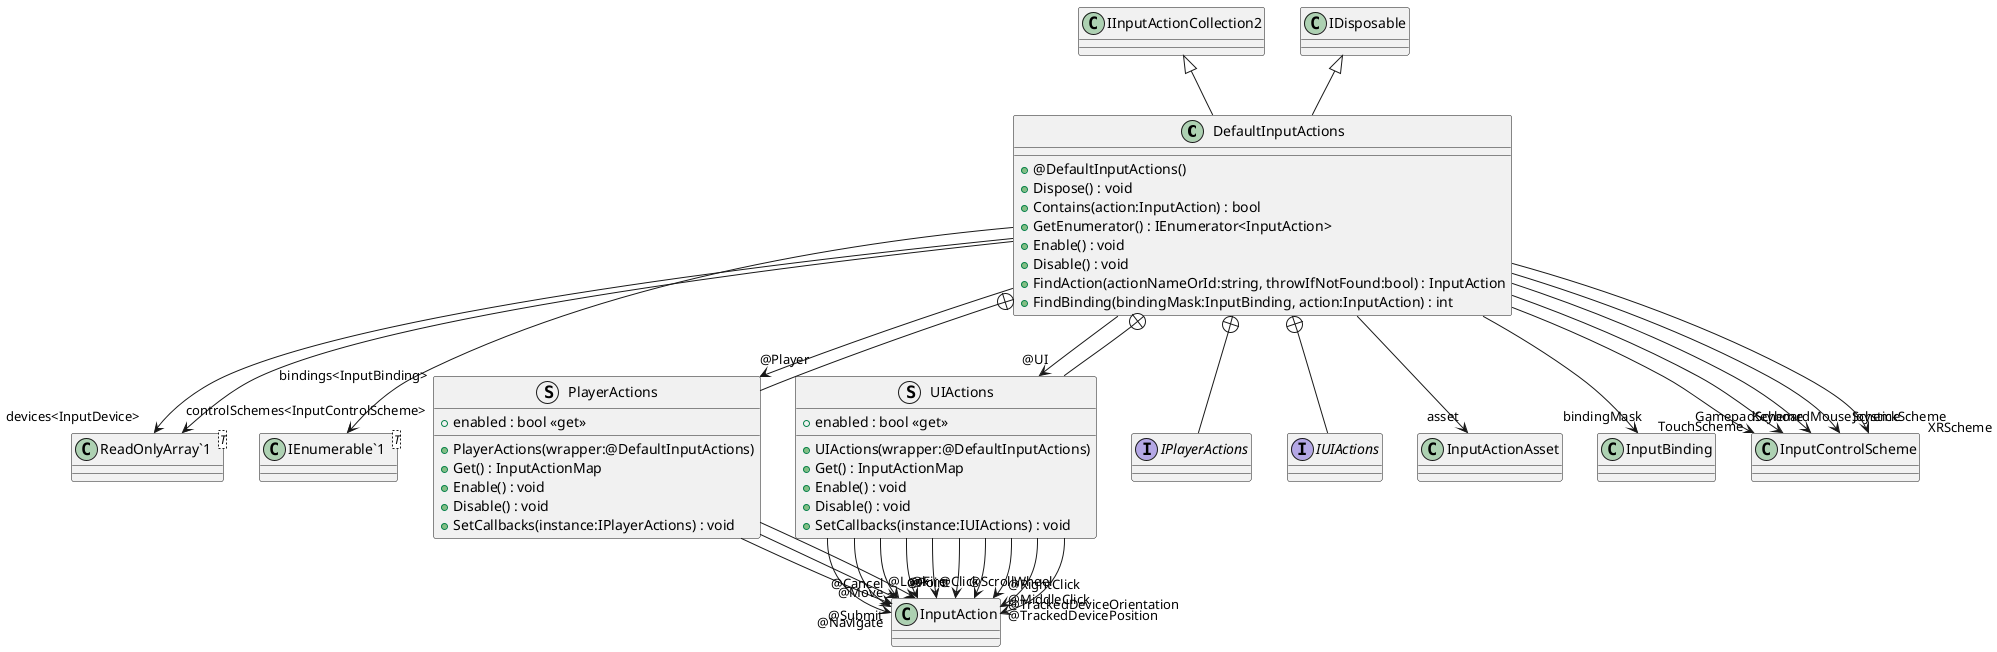 @startuml
class DefaultInputActions {
    + @DefaultInputActions()
    + Dispose() : void
    + Contains(action:InputAction) : bool
    + GetEnumerator() : IEnumerator<InputAction>
    + Enable() : void
    + Disable() : void
    + FindAction(actionNameOrId:string, throwIfNotFound:bool) : InputAction
    + FindBinding(bindingMask:InputBinding, action:InputAction) : int
}
class "ReadOnlyArray`1"<T> {
}
class "IEnumerable`1"<T> {
}
struct PlayerActions {
    + PlayerActions(wrapper:@DefaultInputActions)
    + Get() : InputActionMap
    + Enable() : void
    + Disable() : void
    + enabled : bool <<get>>
    + SetCallbacks(instance:IPlayerActions) : void
}
struct UIActions {
    + UIActions(wrapper:@DefaultInputActions)
    + Get() : InputActionMap
    + Enable() : void
    + Disable() : void
    + enabled : bool <<get>>
    + SetCallbacks(instance:IUIActions) : void
}
interface IPlayerActions {
}
interface IUIActions {
}
IInputActionCollection2 <|-- DefaultInputActions
IDisposable <|-- DefaultInputActions
DefaultInputActions --> "asset" InputActionAsset
DefaultInputActions --> "bindingMask" InputBinding
DefaultInputActions --> "devices<InputDevice>" "ReadOnlyArray`1"
DefaultInputActions --> "controlSchemes<InputControlScheme>" "ReadOnlyArray`1"
DefaultInputActions --> "bindings<InputBinding>" "IEnumerable`1"
DefaultInputActions --> "@Player" PlayerActions
DefaultInputActions --> "@UI" UIActions
DefaultInputActions --> "KeyboardMouseScheme" InputControlScheme
DefaultInputActions --> "GamepadScheme" InputControlScheme
DefaultInputActions --> "TouchScheme" InputControlScheme
DefaultInputActions --> "JoystickScheme" InputControlScheme
DefaultInputActions --> "XRScheme" InputControlScheme
DefaultInputActions +-- PlayerActions
PlayerActions --> "@Move" InputAction
PlayerActions --> "@Look" InputAction
PlayerActions --> "@Fire" InputAction
DefaultInputActions +-- UIActions
UIActions --> "@Navigate" InputAction
UIActions --> "@Submit" InputAction
UIActions --> "@Cancel" InputAction
UIActions --> "@Point" InputAction
UIActions --> "@Click" InputAction
UIActions --> "@ScrollWheel" InputAction
UIActions --> "@MiddleClick" InputAction
UIActions --> "@RightClick" InputAction
UIActions --> "@TrackedDevicePosition" InputAction
UIActions --> "@TrackedDeviceOrientation" InputAction
DefaultInputActions +-- IPlayerActions
DefaultInputActions +-- IUIActions
@enduml
